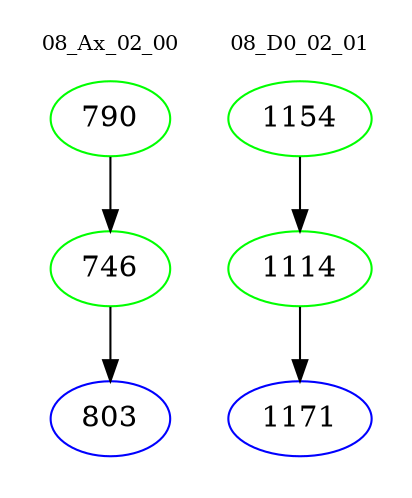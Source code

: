 digraph{
subgraph cluster_0 {
color = white
label = "08_Ax_02_00";
fontsize=10;
T0_790 [label="790", color="green"]
T0_790 -> T0_746 [color="black"]
T0_746 [label="746", color="green"]
T0_746 -> T0_803 [color="black"]
T0_803 [label="803", color="blue"]
}
subgraph cluster_1 {
color = white
label = "08_D0_02_01";
fontsize=10;
T1_1154 [label="1154", color="green"]
T1_1154 -> T1_1114 [color="black"]
T1_1114 [label="1114", color="green"]
T1_1114 -> T1_1171 [color="black"]
T1_1171 [label="1171", color="blue"]
}
}
